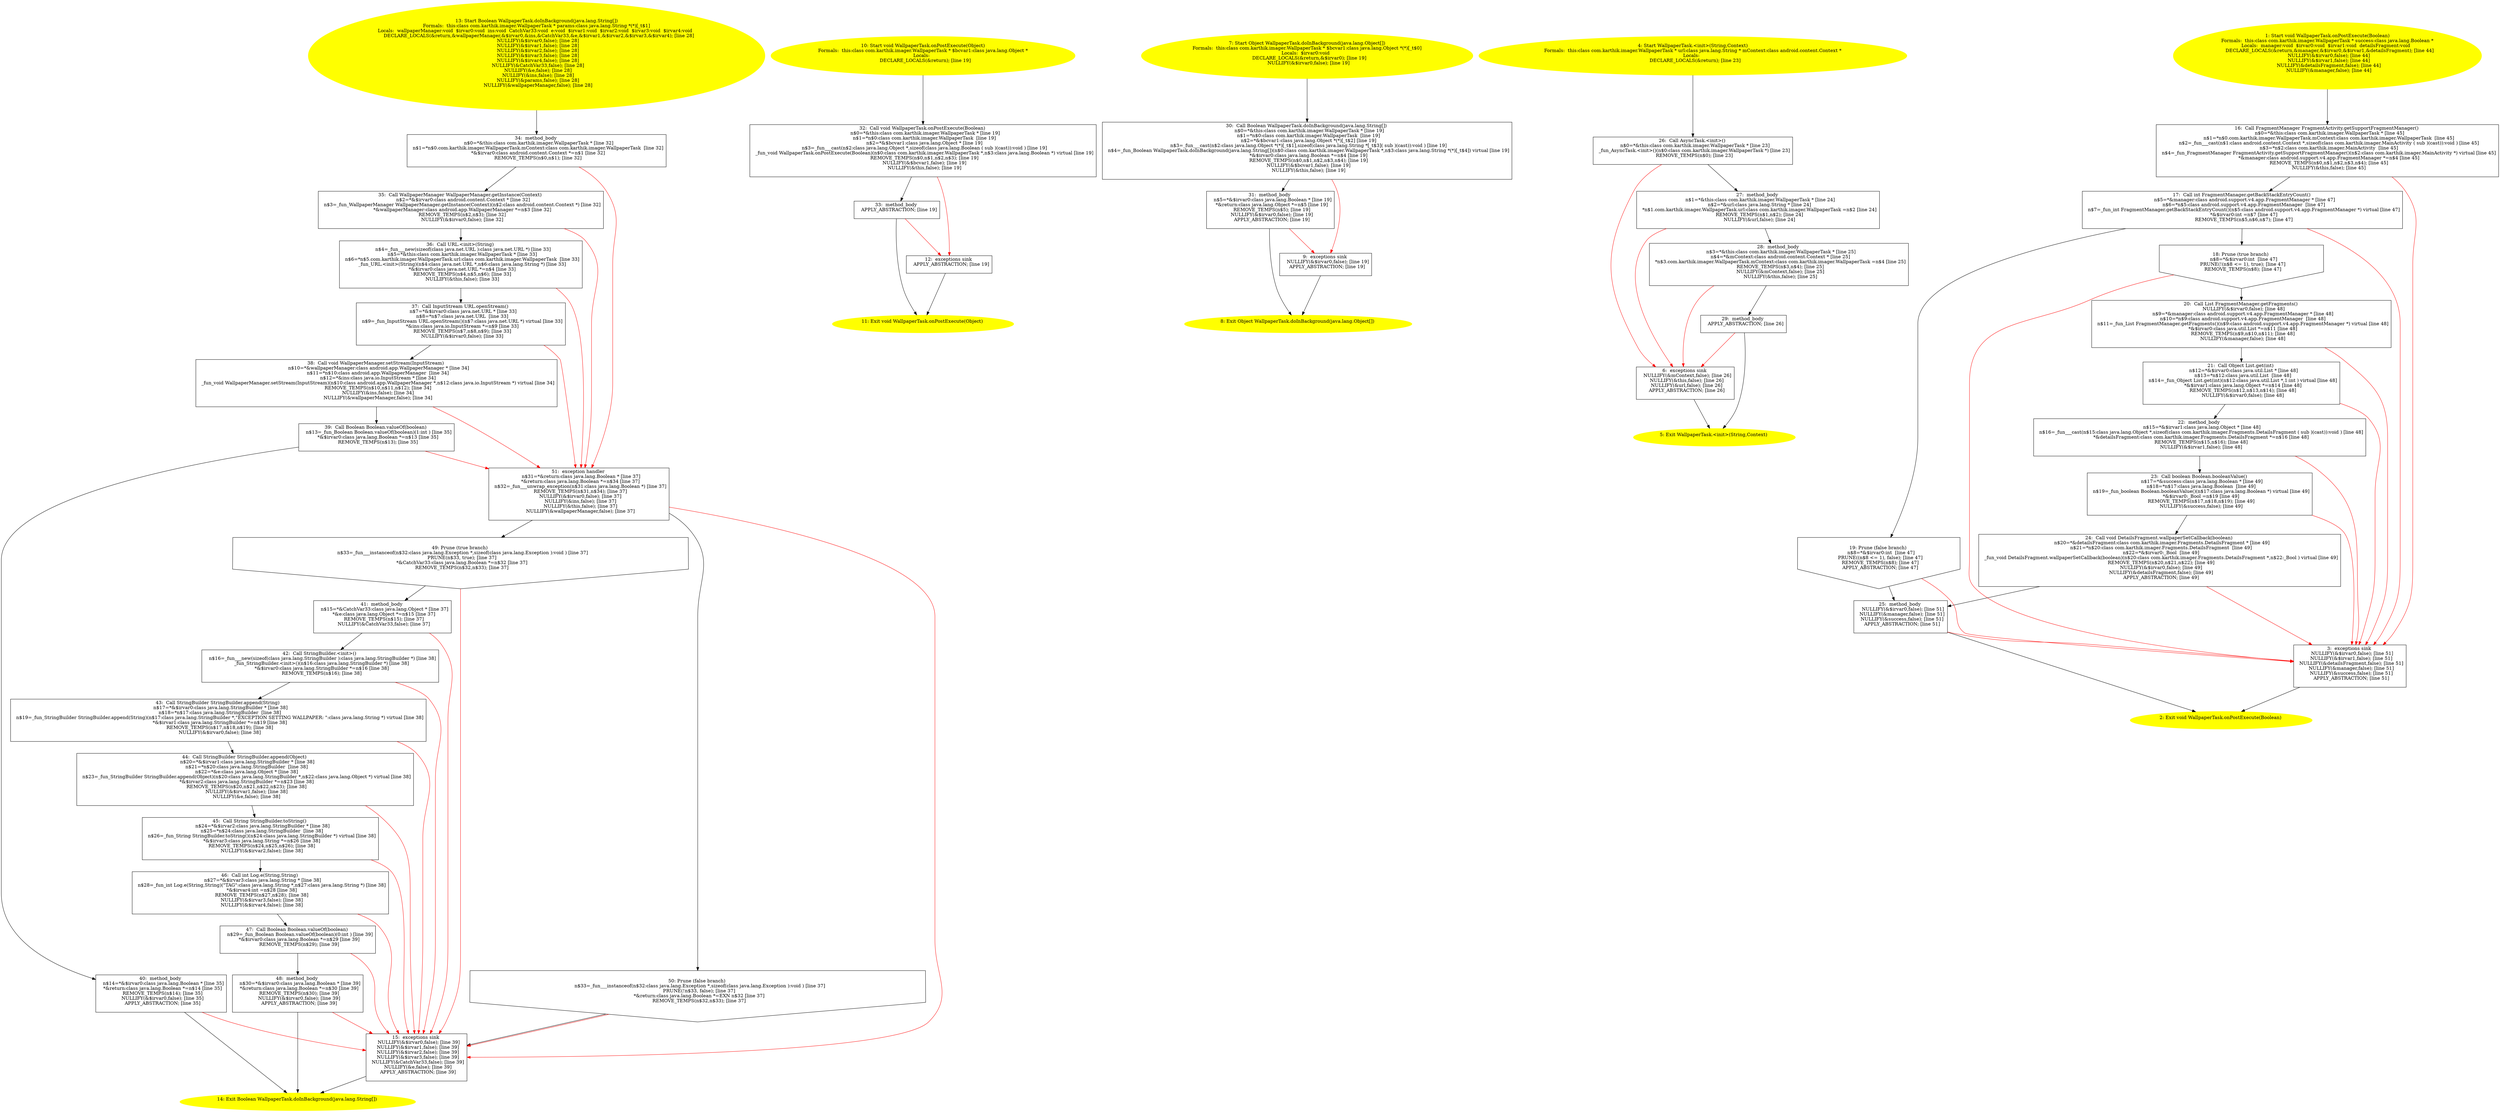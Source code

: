 digraph iCFG {
51 [label="51:  exception handler \n   n$31=*&return:class java.lang.Boolean * [line 37]\n  *&return:class java.lang.Boolean *=n$34 [line 37]\n  n$32=_fun___unwrap_exception(n$31:class java.lang.Boolean *) [line 37]\n  REMOVE_TEMPS(n$31,n$34); [line 37]\n  NULLIFY(&$irvar0,false); [line 37]\n  NULLIFY(&ins,false); [line 37]\n  NULLIFY(&this,false); [line 37]\n  NULLIFY(&wallpaperManager,false); [line 37]\n " shape="box"]
	

	 51 -> 49 ;
	 51 -> 50 ;
	 51 -> 15 [color="red" ];
50 [label="50: Prune (false branch) \n   n$33=_fun___instanceof(n$32:class java.lang.Exception *,sizeof(class java.lang.Exception ):void ) [line 37]\n  PRUNE(!n$33, false); [line 37]\n  *&return:class java.lang.Boolean *=EXN n$32 [line 37]\n  REMOVE_TEMPS(n$32,n$33); [line 37]\n " shape="invhouse"]
	

	 50 -> 15 ;
	 50 -> 15 [color="red" ];
49 [label="49: Prune (true branch) \n   n$33=_fun___instanceof(n$32:class java.lang.Exception *,sizeof(class java.lang.Exception ):void ) [line 37]\n  PRUNE(n$33, true); [line 37]\n  *&CatchVar33:class java.lang.Boolean *=n$32 [line 37]\n  REMOVE_TEMPS(n$32,n$33); [line 37]\n " shape="invhouse"]
	

	 49 -> 41 ;
	 49 -> 15 [color="red" ];
48 [label="48:  method_body \n   n$30=*&$irvar0:class java.lang.Boolean * [line 39]\n  *&return:class java.lang.Boolean *=n$30 [line 39]\n  REMOVE_TEMPS(n$30); [line 39]\n  NULLIFY(&$irvar0,false); [line 39]\n  APPLY_ABSTRACTION; [line 39]\n " shape="box"]
	

	 48 -> 14 ;
	 48 -> 15 [color="red" ];
47 [label="47:  Call Boolean Boolean.valueOf(boolean) \n   n$29=_fun_Boolean Boolean.valueOf(boolean)(0:int ) [line 39]\n  *&$irvar0:class java.lang.Boolean *=n$29 [line 39]\n  REMOVE_TEMPS(n$29); [line 39]\n " shape="box"]
	

	 47 -> 48 ;
	 47 -> 15 [color="red" ];
46 [label="46:  Call int Log.e(String,String) \n   n$27=*&$irvar3:class java.lang.String * [line 38]\n  n$28=_fun_int Log.e(String,String)(\"TAG\":class java.lang.String *,n$27:class java.lang.String *) [line 38]\n  *&$irvar4:int =n$28 [line 38]\n  REMOVE_TEMPS(n$27,n$28); [line 38]\n  NULLIFY(&$irvar3,false); [line 38]\n  NULLIFY(&$irvar4,false); [line 38]\n " shape="box"]
	

	 46 -> 47 ;
	 46 -> 15 [color="red" ];
45 [label="45:  Call String StringBuilder.toString() \n   n$24=*&$irvar2:class java.lang.StringBuilder * [line 38]\n  n$25=*n$24:class java.lang.StringBuilder  [line 38]\n  n$26=_fun_String StringBuilder.toString()(n$24:class java.lang.StringBuilder *) virtual [line 38]\n  *&$irvar3:class java.lang.String *=n$26 [line 38]\n  REMOVE_TEMPS(n$24,n$25,n$26); [line 38]\n  NULLIFY(&$irvar2,false); [line 38]\n " shape="box"]
	

	 45 -> 46 ;
	 45 -> 15 [color="red" ];
44 [label="44:  Call StringBuilder StringBuilder.append(Object) \n   n$20=*&$irvar1:class java.lang.StringBuilder * [line 38]\n  n$21=*n$20:class java.lang.StringBuilder  [line 38]\n  n$22=*&e:class java.lang.Object * [line 38]\n  n$23=_fun_StringBuilder StringBuilder.append(Object)(n$20:class java.lang.StringBuilder *,n$22:class java.lang.Object *) virtual [line 38]\n  *&$irvar2:class java.lang.StringBuilder *=n$23 [line 38]\n  REMOVE_TEMPS(n$20,n$21,n$22,n$23); [line 38]\n  NULLIFY(&$irvar1,false); [line 38]\n  NULLIFY(&e,false); [line 38]\n " shape="box"]
	

	 44 -> 45 ;
	 44 -> 15 [color="red" ];
43 [label="43:  Call StringBuilder StringBuilder.append(String) \n   n$17=*&$irvar0:class java.lang.StringBuilder * [line 38]\n  n$18=*n$17:class java.lang.StringBuilder  [line 38]\n  n$19=_fun_StringBuilder StringBuilder.append(String)(n$17:class java.lang.StringBuilder *,\"EXCEPTION SETTING WALLPAPER: \":class java.lang.String *) virtual [line 38]\n  *&$irvar1:class java.lang.StringBuilder *=n$19 [line 38]\n  REMOVE_TEMPS(n$17,n$18,n$19); [line 38]\n  NULLIFY(&$irvar0,false); [line 38]\n " shape="box"]
	

	 43 -> 44 ;
	 43 -> 15 [color="red" ];
42 [label="42:  Call StringBuilder.<init>() \n   n$16=_fun___new(sizeof(class java.lang.StringBuilder ):class java.lang.StringBuilder *) [line 38]\n  _fun_StringBuilder.<init>()(n$16:class java.lang.StringBuilder *) [line 38]\n  *&$irvar0:class java.lang.StringBuilder *=n$16 [line 38]\n  REMOVE_TEMPS(n$16); [line 38]\n " shape="box"]
	

	 42 -> 43 ;
	 42 -> 15 [color="red" ];
41 [label="41:  method_body \n   n$15=*&CatchVar33:class java.lang.Object * [line 37]\n  *&e:class java.lang.Object *=n$15 [line 37]\n  REMOVE_TEMPS(n$15); [line 37]\n  NULLIFY(&CatchVar33,false); [line 37]\n " shape="box"]
	

	 41 -> 42 ;
	 41 -> 15 [color="red" ];
40 [label="40:  method_body \n   n$14=*&$irvar0:class java.lang.Boolean * [line 35]\n  *&return:class java.lang.Boolean *=n$14 [line 35]\n  REMOVE_TEMPS(n$14); [line 35]\n  NULLIFY(&$irvar0,false); [line 35]\n  APPLY_ABSTRACTION; [line 35]\n " shape="box"]
	

	 40 -> 14 ;
	 40 -> 15 [color="red" ];
39 [label="39:  Call Boolean Boolean.valueOf(boolean) \n   n$13=_fun_Boolean Boolean.valueOf(boolean)(1:int ) [line 35]\n  *&$irvar0:class java.lang.Boolean *=n$13 [line 35]\n  REMOVE_TEMPS(n$13); [line 35]\n " shape="box"]
	

	 39 -> 40 ;
	 39 -> 51 [color="red" ];
38 [label="38:  Call void WallpaperManager.setStream(InputStream) \n   n$10=*&wallpaperManager:class android.app.WallpaperManager * [line 34]\n  n$11=*n$10:class android.app.WallpaperManager  [line 34]\n  n$12=*&ins:class java.io.InputStream * [line 34]\n  _fun_void WallpaperManager.setStream(InputStream)(n$10:class android.app.WallpaperManager *,n$12:class java.io.InputStream *) virtual [line 34]\n  REMOVE_TEMPS(n$10,n$11,n$12); [line 34]\n  NULLIFY(&ins,false); [line 34]\n  NULLIFY(&wallpaperManager,false); [line 34]\n " shape="box"]
	

	 38 -> 39 ;
	 38 -> 51 [color="red" ];
37 [label="37:  Call InputStream URL.openStream() \n   n$7=*&$irvar0:class java.net.URL * [line 33]\n  n$8=*n$7:class java.net.URL  [line 33]\n  n$9=_fun_InputStream URL.openStream()(n$7:class java.net.URL *) virtual [line 33]\n  *&ins:class java.io.InputStream *=n$9 [line 33]\n  REMOVE_TEMPS(n$7,n$8,n$9); [line 33]\n  NULLIFY(&$irvar0,false); [line 33]\n " shape="box"]
	

	 37 -> 38 ;
	 37 -> 51 [color="red" ];
36 [label="36:  Call URL.<init>(String) \n   n$4=_fun___new(sizeof(class java.net.URL ):class java.net.URL *) [line 33]\n  n$5=*&this:class com.karthik.imager.WallpaperTask * [line 33]\n  n$6=*n$5.com.karthik.imager.WallpaperTask.url:class com.karthik.imager.WallpaperTask  [line 33]\n  _fun_URL.<init>(String)(n$4:class java.net.URL *,n$6:class java.lang.String *) [line 33]\n  *&$irvar0:class java.net.URL *=n$4 [line 33]\n  REMOVE_TEMPS(n$4,n$5,n$6); [line 33]\n  NULLIFY(&this,false); [line 33]\n " shape="box"]
	

	 36 -> 37 ;
	 36 -> 51 [color="red" ];
35 [label="35:  Call WallpaperManager WallpaperManager.getInstance(Context) \n   n$2=*&$irvar0:class android.content.Context * [line 32]\n  n$3=_fun_WallpaperManager WallpaperManager.getInstance(Context)(n$2:class android.content.Context *) [line 32]\n  *&wallpaperManager:class android.app.WallpaperManager *=n$3 [line 32]\n  REMOVE_TEMPS(n$2,n$3); [line 32]\n  NULLIFY(&$irvar0,false); [line 32]\n " shape="box"]
	

	 35 -> 36 ;
	 35 -> 51 [color="red" ];
34 [label="34:  method_body \n   n$0=*&this:class com.karthik.imager.WallpaperTask * [line 32]\n  n$1=*n$0.com.karthik.imager.WallpaperTask.mContext:class com.karthik.imager.WallpaperTask  [line 32]\n  *&$irvar0:class android.content.Context *=n$1 [line 32]\n  REMOVE_TEMPS(n$0,n$1); [line 32]\n " shape="box"]
	

	 34 -> 35 ;
	 34 -> 51 [color="red" ];
33 [label="33:  method_body \n   APPLY_ABSTRACTION; [line 19]\n " shape="box"]
	

	 33 -> 11 ;
	 33 -> 12 [color="red" ];
32 [label="32:  Call void WallpaperTask.onPostExecute(Boolean) \n   n$0=*&this:class com.karthik.imager.WallpaperTask * [line 19]\n  n$1=*n$0:class com.karthik.imager.WallpaperTask  [line 19]\n  n$2=*&$bcvar1:class java.lang.Object * [line 19]\n  n$3=_fun___cast(n$2:class java.lang.Object *,sizeof(class java.lang.Boolean ( sub )(cast)):void ) [line 19]\n  _fun_void WallpaperTask.onPostExecute(Boolean)(n$0:class com.karthik.imager.WallpaperTask *,n$3:class java.lang.Boolean *) virtual [line 19]\n  REMOVE_TEMPS(n$0,n$1,n$2,n$3); [line 19]\n  NULLIFY(&$bcvar1,false); [line 19]\n  NULLIFY(&this,false); [line 19]\n " shape="box"]
	

	 32 -> 33 ;
	 32 -> 12 [color="red" ];
31 [label="31:  method_body \n   n$5=*&$irvar0:class java.lang.Boolean * [line 19]\n  *&return:class java.lang.Object *=n$5 [line 19]\n  REMOVE_TEMPS(n$5); [line 19]\n  NULLIFY(&$irvar0,false); [line 19]\n  APPLY_ABSTRACTION; [line 19]\n " shape="box"]
	

	 31 -> 8 ;
	 31 -> 9 [color="red" ];
30 [label="30:  Call Boolean WallpaperTask.doInBackground(java.lang.String[]) \n   n$0=*&this:class com.karthik.imager.WallpaperTask * [line 19]\n  n$1=*n$0:class com.karthik.imager.WallpaperTask  [line 19]\n  n$2=*&$bcvar1:class java.lang.Object *(*)[_t$2] [line 19]\n  n$3=_fun___cast(n$2:class java.lang.Object *(*)[_t$1],sizeof(class java.lang.String *[_t$3]( sub )(cast)):void ) [line 19]\n  n$4=_fun_Boolean WallpaperTask.doInBackground(java.lang.String[])(n$0:class com.karthik.imager.WallpaperTask *,n$3:class java.lang.String *(*)[_t$4]) virtual [line 19]\n  *&$irvar0:class java.lang.Boolean *=n$4 [line 19]\n  REMOVE_TEMPS(n$0,n$1,n$2,n$3,n$4); [line 19]\n  NULLIFY(&$bcvar1,false); [line 19]\n  NULLIFY(&this,false); [line 19]\n " shape="box"]
	

	 30 -> 31 ;
	 30 -> 9 [color="red" ];
29 [label="29:  method_body \n   APPLY_ABSTRACTION; [line 26]\n " shape="box"]
	

	 29 -> 5 ;
	 29 -> 6 [color="red" ];
28 [label="28:  method_body \n   n$3=*&this:class com.karthik.imager.WallpaperTask * [line 25]\n  n$4=*&mContext:class android.content.Context * [line 25]\n  *n$3.com.karthik.imager.WallpaperTask.mContext:class com.karthik.imager.WallpaperTask =n$4 [line 25]\n  REMOVE_TEMPS(n$3,n$4); [line 25]\n  NULLIFY(&mContext,false); [line 25]\n  NULLIFY(&this,false); [line 25]\n " shape="box"]
	

	 28 -> 29 ;
	 28 -> 6 [color="red" ];
27 [label="27:  method_body \n   n$1=*&this:class com.karthik.imager.WallpaperTask * [line 24]\n  n$2=*&url:class java.lang.String * [line 24]\n  *n$1.com.karthik.imager.WallpaperTask.url:class com.karthik.imager.WallpaperTask =n$2 [line 24]\n  REMOVE_TEMPS(n$1,n$2); [line 24]\n  NULLIFY(&url,false); [line 24]\n " shape="box"]
	

	 27 -> 28 ;
	 27 -> 6 [color="red" ];
26 [label="26:  Call AsyncTask.<init>() \n   n$0=*&this:class com.karthik.imager.WallpaperTask * [line 23]\n  _fun_AsyncTask.<init>()(n$0:class com.karthik.imager.WallpaperTask *) [line 23]\n  REMOVE_TEMPS(n$0); [line 23]\n " shape="box"]
	

	 26 -> 27 ;
	 26 -> 6 [color="red" ];
25 [label="25:  method_body \n   NULLIFY(&$irvar0,false); [line 51]\n  NULLIFY(&manager,false); [line 51]\n  NULLIFY(&success,false); [line 51]\n  APPLY_ABSTRACTION; [line 51]\n " shape="box"]
	

	 25 -> 2 ;
	 25 -> 3 [color="red" ];
24 [label="24:  Call void DetailsFragment.wallpaperSetCallback(boolean) \n   n$20=*&detailsFragment:class com.karthik.imager.Fragments.DetailsFragment * [line 49]\n  n$21=*n$20:class com.karthik.imager.Fragments.DetailsFragment  [line 49]\n  n$22=*&$irvar0:_Bool  [line 49]\n  _fun_void DetailsFragment.wallpaperSetCallback(boolean)(n$20:class com.karthik.imager.Fragments.DetailsFragment *,n$22:_Bool ) virtual [line 49]\n  REMOVE_TEMPS(n$20,n$21,n$22); [line 49]\n  NULLIFY(&$irvar0,false); [line 49]\n  NULLIFY(&detailsFragment,false); [line 49]\n  APPLY_ABSTRACTION; [line 49]\n " shape="box"]
	

	 24 -> 25 ;
	 24 -> 3 [color="red" ];
23 [label="23:  Call boolean Boolean.booleanValue() \n   n$17=*&success:class java.lang.Boolean * [line 49]\n  n$18=*n$17:class java.lang.Boolean  [line 49]\n  n$19=_fun_boolean Boolean.booleanValue()(n$17:class java.lang.Boolean *) virtual [line 49]\n  *&$irvar0:_Bool =n$19 [line 49]\n  REMOVE_TEMPS(n$17,n$18,n$19); [line 49]\n  NULLIFY(&success,false); [line 49]\n " shape="box"]
	

	 23 -> 24 ;
	 23 -> 3 [color="red" ];
22 [label="22:  method_body \n   n$15=*&$irvar1:class java.lang.Object * [line 48]\n  n$16=_fun___cast(n$15:class java.lang.Object *,sizeof(class com.karthik.imager.Fragments.DetailsFragment ( sub )(cast)):void ) [line 48]\n  *&detailsFragment:class com.karthik.imager.Fragments.DetailsFragment *=n$16 [line 48]\n  REMOVE_TEMPS(n$15,n$16); [line 48]\n  NULLIFY(&$irvar1,false); [line 48]\n " shape="box"]
	

	 22 -> 23 ;
	 22 -> 3 [color="red" ];
21 [label="21:  Call Object List.get(int) \n   n$12=*&$irvar0:class java.util.List * [line 48]\n  n$13=*n$12:class java.util.List  [line 48]\n  n$14=_fun_Object List.get(int)(n$12:class java.util.List *,1:int ) virtual [line 48]\n  *&$irvar1:class java.lang.Object *=n$14 [line 48]\n  REMOVE_TEMPS(n$12,n$13,n$14); [line 48]\n  NULLIFY(&$irvar0,false); [line 48]\n " shape="box"]
	

	 21 -> 22 ;
	 21 -> 3 [color="red" ];
20 [label="20:  Call List FragmentManager.getFragments() \n   NULLIFY(&$irvar0,false); [line 48]\n  n$9=*&manager:class android.support.v4.app.FragmentManager * [line 48]\n  n$10=*n$9:class android.support.v4.app.FragmentManager  [line 48]\n  n$11=_fun_List FragmentManager.getFragments()(n$9:class android.support.v4.app.FragmentManager *) virtual [line 48]\n  *&$irvar0:class java.util.List *=n$11 [line 48]\n  REMOVE_TEMPS(n$9,n$10,n$11); [line 48]\n  NULLIFY(&manager,false); [line 48]\n " shape="box"]
	

	 20 -> 21 ;
	 20 -> 3 [color="red" ];
19 [label="19: Prune (false branch) \n   n$8=*&$irvar0:int  [line 47]\n  PRUNE((n$8 <= 1), false); [line 47]\n  REMOVE_TEMPS(n$8); [line 47]\n  APPLY_ABSTRACTION; [line 47]\n " shape="invhouse"]
	

	 19 -> 25 ;
	 19 -> 3 [color="red" ];
18 [label="18: Prune (true branch) \n   n$8=*&$irvar0:int  [line 47]\n  PRUNE(!(n$8 <= 1), true); [line 47]\n  REMOVE_TEMPS(n$8); [line 47]\n " shape="invhouse"]
	

	 18 -> 20 ;
	 18 -> 3 [color="red" ];
17 [label="17:  Call int FragmentManager.getBackStackEntryCount() \n   n$5=*&manager:class android.support.v4.app.FragmentManager * [line 47]\n  n$6=*n$5:class android.support.v4.app.FragmentManager  [line 47]\n  n$7=_fun_int FragmentManager.getBackStackEntryCount()(n$5:class android.support.v4.app.FragmentManager *) virtual [line 47]\n  *&$irvar0:int =n$7 [line 47]\n  REMOVE_TEMPS(n$5,n$6,n$7); [line 47]\n " shape="box"]
	

	 17 -> 18 ;
	 17 -> 19 ;
	 17 -> 3 [color="red" ];
16 [label="16:  Call FragmentManager FragmentActivity.getSupportFragmentManager() \n   n$0=*&this:class com.karthik.imager.WallpaperTask * [line 45]\n  n$1=*n$0.com.karthik.imager.WallpaperTask.mContext:class com.karthik.imager.WallpaperTask  [line 45]\n  n$2=_fun___cast(n$1:class android.content.Context *,sizeof(class com.karthik.imager.MainActivity ( sub )(cast)):void ) [line 45]\n  n$3=*n$2:class com.karthik.imager.MainActivity  [line 45]\n  n$4=_fun_FragmentManager FragmentActivity.getSupportFragmentManager()(n$2:class com.karthik.imager.MainActivity *) virtual [line 45]\n  *&manager:class android.support.v4.app.FragmentManager *=n$4 [line 45]\n  REMOVE_TEMPS(n$0,n$1,n$2,n$3,n$4); [line 45]\n  NULLIFY(&this,false); [line 45]\n " shape="box"]
	

	 16 -> 17 ;
	 16 -> 3 [color="red" ];
15 [label="15:  exceptions sink \n   NULLIFY(&$irvar0,false); [line 39]\n  NULLIFY(&$irvar1,false); [line 39]\n  NULLIFY(&$irvar2,false); [line 39]\n  NULLIFY(&$irvar3,false); [line 39]\n  NULLIFY(&CatchVar33,false); [line 39]\n  NULLIFY(&e,false); [line 39]\n  APPLY_ABSTRACTION; [line 39]\n " shape="box"]
	

	 15 -> 14 ;
14 [label="14: Exit Boolean WallpaperTask.doInBackground(java.lang.String[]) \n  " color=yellow style=filled]
	

13 [label="13: Start Boolean WallpaperTask.doInBackground(java.lang.String[])\nFormals:  this:class com.karthik.imager.WallpaperTask * params:class java.lang.String *(*)[_t$1]\nLocals:  wallpaperManager:void  $irvar0:void  ins:void  CatchVar33:void  e:void  $irvar1:void  $irvar2:void  $irvar3:void  $irvar4:void  \n   DECLARE_LOCALS(&return,&wallpaperManager,&$irvar0,&ins,&CatchVar33,&e,&$irvar1,&$irvar2,&$irvar3,&$irvar4); [line 28]\n  NULLIFY(&$irvar0,false); [line 28]\n  NULLIFY(&$irvar1,false); [line 28]\n  NULLIFY(&$irvar2,false); [line 28]\n  NULLIFY(&$irvar3,false); [line 28]\n  NULLIFY(&$irvar4,false); [line 28]\n  NULLIFY(&CatchVar33,false); [line 28]\n  NULLIFY(&e,false); [line 28]\n  NULLIFY(&ins,false); [line 28]\n  NULLIFY(&params,false); [line 28]\n  NULLIFY(&wallpaperManager,false); [line 28]\n " color=yellow style=filled]
	

	 13 -> 34 ;
12 [label="12:  exceptions sink \n   APPLY_ABSTRACTION; [line 19]\n " shape="box"]
	

	 12 -> 11 ;
11 [label="11: Exit void WallpaperTask.onPostExecute(Object) \n  " color=yellow style=filled]
	

10 [label="10: Start void WallpaperTask.onPostExecute(Object)\nFormals:  this:class com.karthik.imager.WallpaperTask * $bcvar1:class java.lang.Object *\nLocals:  \n   DECLARE_LOCALS(&return); [line 19]\n " color=yellow style=filled]
	

	 10 -> 32 ;
9 [label="9:  exceptions sink \n   NULLIFY(&$irvar0,false); [line 19]\n  APPLY_ABSTRACTION; [line 19]\n " shape="box"]
	

	 9 -> 8 ;
8 [label="8: Exit Object WallpaperTask.doInBackground(java.lang.Object[]) \n  " color=yellow style=filled]
	

7 [label="7: Start Object WallpaperTask.doInBackground(java.lang.Object[])\nFormals:  this:class com.karthik.imager.WallpaperTask * $bcvar1:class java.lang.Object *(*)[_t$0]\nLocals:  $irvar0:void  \n   DECLARE_LOCALS(&return,&$irvar0); [line 19]\n  NULLIFY(&$irvar0,false); [line 19]\n " color=yellow style=filled]
	

	 7 -> 30 ;
6 [label="6:  exceptions sink \n   NULLIFY(&mContext,false); [line 26]\n  NULLIFY(&this,false); [line 26]\n  NULLIFY(&url,false); [line 26]\n  APPLY_ABSTRACTION; [line 26]\n " shape="box"]
	

	 6 -> 5 ;
5 [label="5: Exit WallpaperTask.<init>(String,Context) \n  " color=yellow style=filled]
	

4 [label="4: Start WallpaperTask.<init>(String,Context)\nFormals:  this:class com.karthik.imager.WallpaperTask * url:class java.lang.String * mContext:class android.content.Context *\nLocals:  \n   DECLARE_LOCALS(&return); [line 23]\n " color=yellow style=filled]
	

	 4 -> 26 ;
3 [label="3:  exceptions sink \n   NULLIFY(&$irvar0,false); [line 51]\n  NULLIFY(&$irvar1,false); [line 51]\n  NULLIFY(&detailsFragment,false); [line 51]\n  NULLIFY(&manager,false); [line 51]\n  NULLIFY(&success,false); [line 51]\n  APPLY_ABSTRACTION; [line 51]\n " shape="box"]
	

	 3 -> 2 ;
2 [label="2: Exit void WallpaperTask.onPostExecute(Boolean) \n  " color=yellow style=filled]
	

1 [label="1: Start void WallpaperTask.onPostExecute(Boolean)\nFormals:  this:class com.karthik.imager.WallpaperTask * success:class java.lang.Boolean *\nLocals:  manager:void  $irvar0:void  $irvar1:void  detailsFragment:void  \n   DECLARE_LOCALS(&return,&manager,&$irvar0,&$irvar1,&detailsFragment); [line 44]\n  NULLIFY(&$irvar0,false); [line 44]\n  NULLIFY(&$irvar1,false); [line 44]\n  NULLIFY(&detailsFragment,false); [line 44]\n  NULLIFY(&manager,false); [line 44]\n " color=yellow style=filled]
	

	 1 -> 16 ;
}
